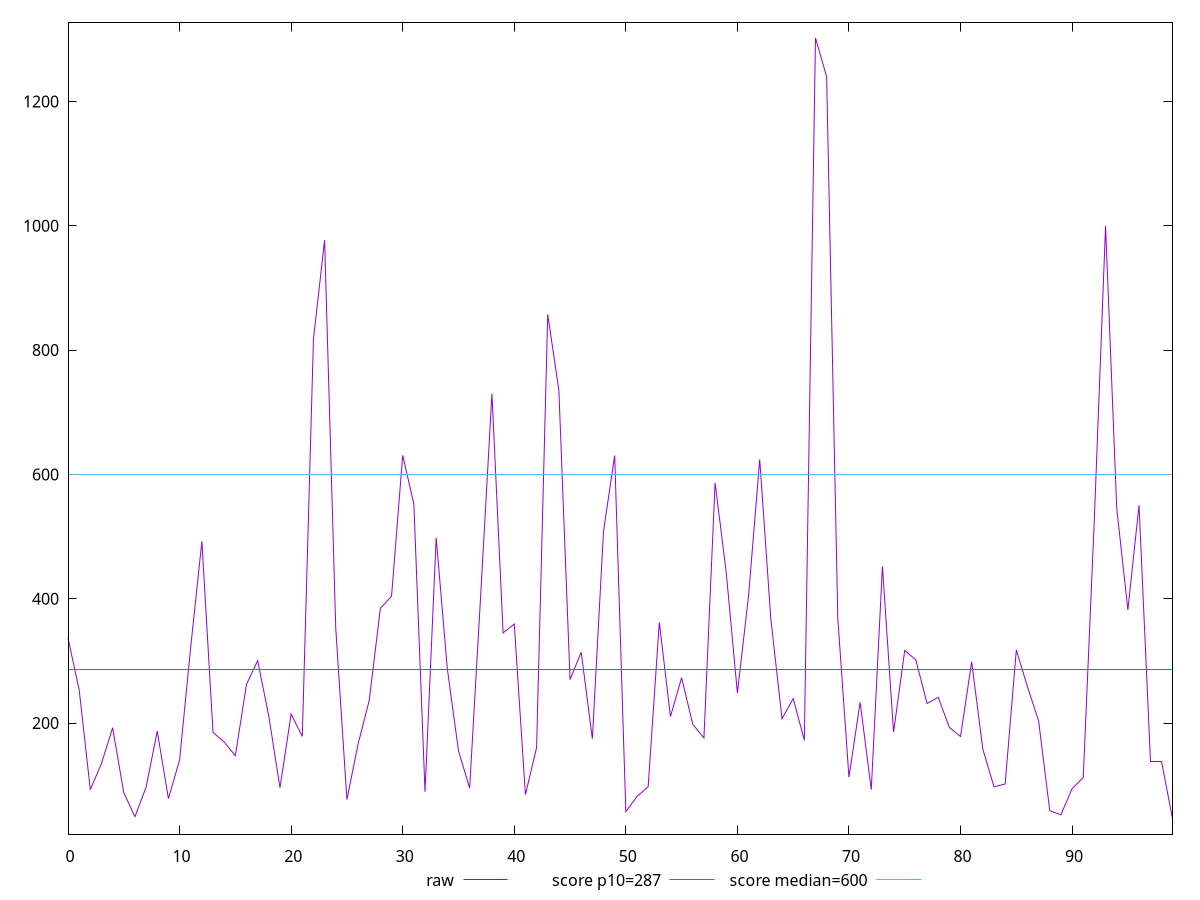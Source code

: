 reset

$raw <<EOF
0 337
1 253.6029999999996
2 93
3 135
4 192.5
5 88
6 49.5
7 97
8 186.99999999999955
9 78.5
10 140.5
11 322.5309999999995
12 492.2225000000003
13 185.07249999999976
14 169.5
15 147.5
16 262.5
17 300.462
18 211
19 95.88499999999931
20 214.5
21 178.50000000000023
22 817.5
23 976.818999999999
24 352.5
25 76.99999999999977
26 166.19550000000072
27 236.5
28 384.5
29 404.1199999999999
30 630.6840000000002
31 552.5480000000007
32 89.5
33 498.2679999999991
34 287.5
35 155.5
36 95.5
37 408.5
38 730.1634999999985
39 345
40 359.5
41 85
42 160.67050000000063
43 857.4435000000014
44 734.9824999999998
45 270
46 314.09450000000015
47 174.64300000000003
48 508.5
49 630.4230000000002
50 57.5
51 81.99999999999977
52 97.50000000000023
53 362.0000000000002
54 210.5
55 273
56 198
57 176.03750000000036
58 586.5
59 442.27499999999895
60 248.5
61 404.5
62 624.0279999999993
63 367
64 207
65 239.5
66 172.5
67 1302.1915000000008
68 1239.6185000000007
69 368.5
70 113
71 233.5
72 93
73 451.84500000000116
74 185.5
75 317
76 301.5
77 231.5
78 241.5
79 193
80 178.5
81 298.5385000000001
82 158
83 97.50000000000023
84 102.00000000000023
85 317.5
86 258.5
87 203.49999999999955
88 59
89 52.50000000000023
90 94.5
91 112.50000000000023
92 530.3119999999999
93 999.8799999999999
94 545.9425000000001
95 382
96 550.5
97 137.5
98 137.5
99 46.5
EOF

set key outside below
set xrange [0:99]
set yrange [21.386169999999982:1327.3053300000008]
set trange [21.386169999999982:1327.3053300000008]
set terminal svg size 640, 500 enhanced background rgb 'white'
set output "report_00013_2021-02-09T12-04-24.940Z/total-blocking-time/samples/pages+cached+noadtech/raw/values.svg"

plot $raw title "raw" with line, \
     287 title "score p10=287", \
     600 title "score median=600"

reset
